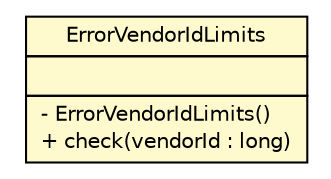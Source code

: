 #!/usr/local/bin/dot
#
# Class diagram 
# Generated by UMLGraph version R5_6 (http://www.umlgraph.org/)
#

digraph G {
	edge [fontname="Helvetica",fontsize=10,labelfontname="Helvetica",labelfontsize=10];
	node [fontname="Helvetica",fontsize=10,shape=plaintext];
	nodesep=0.25;
	ranksep=0.5;
	// org.ietf.nea.pb.validate.rules.ErrorVendorIdLimits
	c29662 [label=<<table title="org.ietf.nea.pb.validate.rules.ErrorVendorIdLimits" border="0" cellborder="1" cellspacing="0" cellpadding="2" port="p" bgcolor="lemonChiffon" href="./ErrorVendorIdLimits.html">
		<tr><td><table border="0" cellspacing="0" cellpadding="1">
<tr><td align="center" balign="center"> ErrorVendorIdLimits </td></tr>
		</table></td></tr>
		<tr><td><table border="0" cellspacing="0" cellpadding="1">
<tr><td align="left" balign="left">  </td></tr>
		</table></td></tr>
		<tr><td><table border="0" cellspacing="0" cellpadding="1">
<tr><td align="left" balign="left"> - ErrorVendorIdLimits() </td></tr>
<tr><td align="left" balign="left"> + check(vendorId : long) </td></tr>
		</table></td></tr>
		</table>>, URL="./ErrorVendorIdLimits.html", fontname="Helvetica", fontcolor="black", fontsize=10.0];
}

